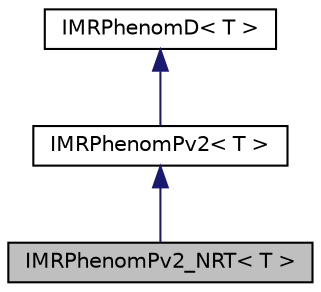 digraph "IMRPhenomPv2_NRT&lt; T &gt;"
{
  edge [fontname="Helvetica",fontsize="10",labelfontname="Helvetica",labelfontsize="10"];
  node [fontname="Helvetica",fontsize="10",shape=record];
  Node3 [label="IMRPhenomPv2_NRT\< T \>",height=0.2,width=0.4,color="black", fillcolor="grey75", style="filled", fontcolor="black"];
  Node4 -> Node3 [dir="back",color="midnightblue",fontsize="10",style="solid",fontname="Helvetica"];
  Node4 [label="IMRPhenomPv2\< T \>",height=0.2,width=0.4,color="black", fillcolor="white", style="filled",URL="$d5/dc6/classIMRPhenomPv2.html"];
  Node5 -> Node4 [dir="back",color="midnightblue",fontsize="10",style="solid",fontname="Helvetica"];
  Node5 [label="IMRPhenomD\< T \>",height=0.2,width=0.4,color="black", fillcolor="white", style="filled",URL="$d2/d3d/classIMRPhenomD.html"];
}
